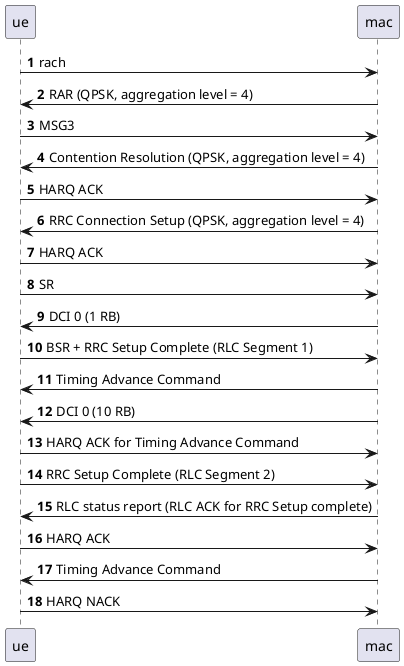 @startuml
autonumber


ue -> mac : rach
mac -> ue : RAR (QPSK, aggregation level = 4)

ue -> mac : MSG3
mac -> ue : Contention Resolution (QPSK, aggregation level = 4)
ue -> mac : HARQ ACK

mac -> ue : RRC Connection Setup (QPSK, aggregation level = 4)
ue -> mac : HARQ ACK 

ue -> mac : SR 
mac -> ue : DCI 0 (1 RB)
ue -> mac : BSR + RRC Setup Complete (RLC Segment 1)

mac -> ue : Timing Advance Command
mac -> ue : DCI 0 (10 RB)

ue -> mac : HARQ ACK for Timing Advance Command
ue -> mac : RRC Setup Complete (RLC Segment 2)

mac -> ue : RLC status report (RLC ACK for RRC Setup complete)
ue -> mac : HARQ ACK 

mac -> ue : Timing Advance Command
ue -> mac : HARQ NACK



@enduml